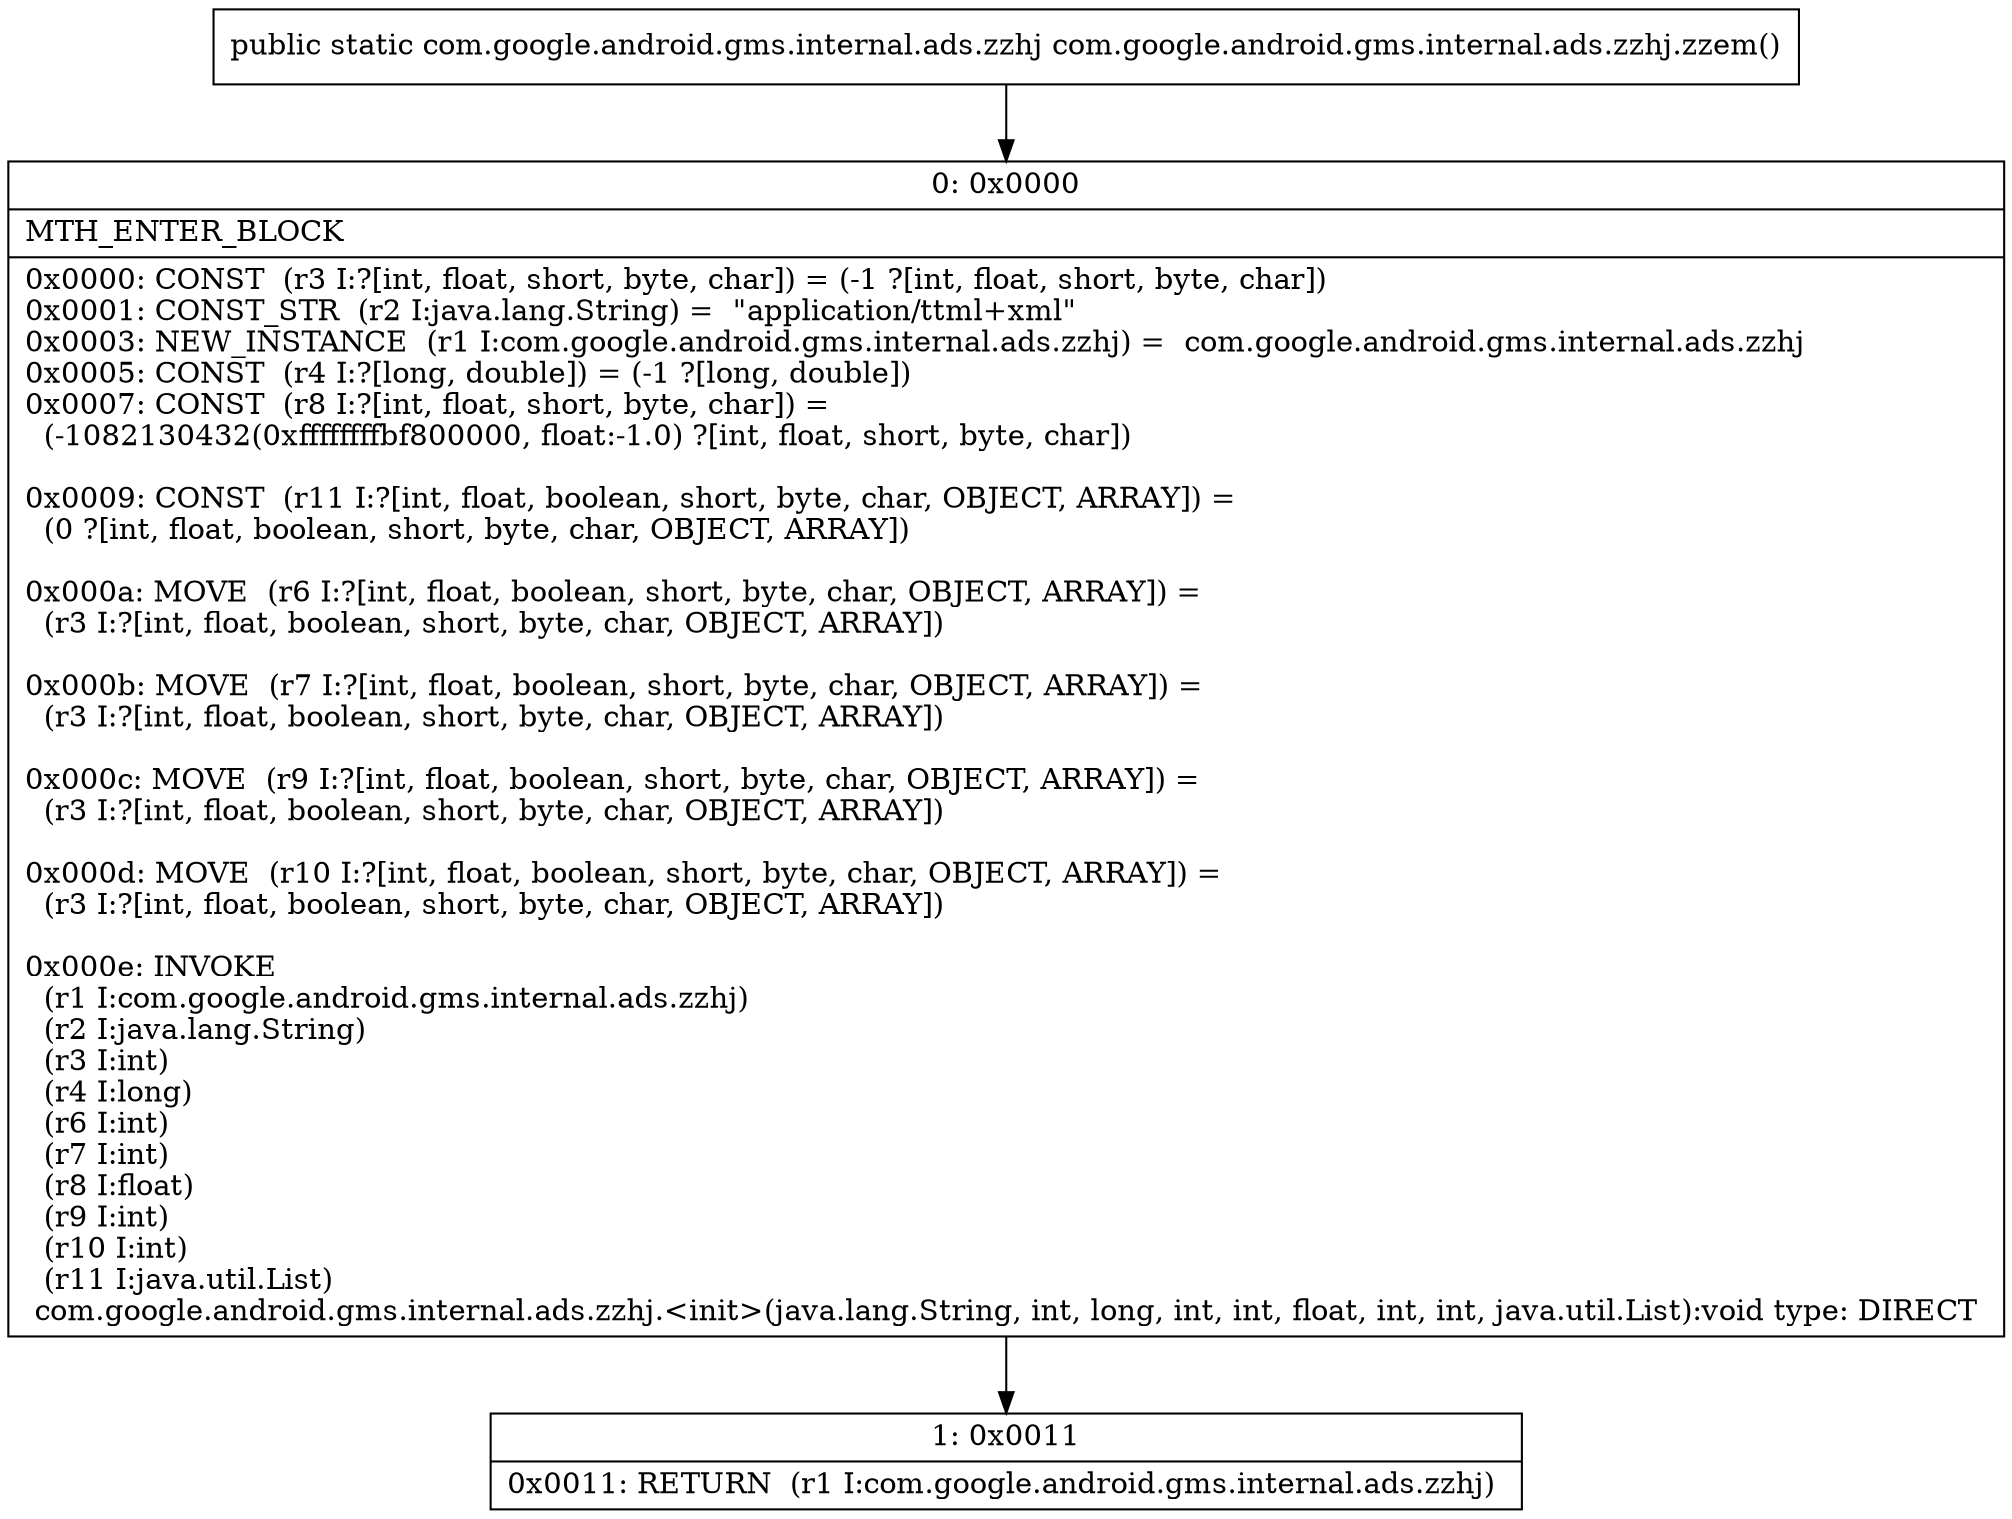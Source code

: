 digraph "CFG forcom.google.android.gms.internal.ads.zzhj.zzem()Lcom\/google\/android\/gms\/internal\/ads\/zzhj;" {
Node_0 [shape=record,label="{0\:\ 0x0000|MTH_ENTER_BLOCK\l|0x0000: CONST  (r3 I:?[int, float, short, byte, char]) = (\-1 ?[int, float, short, byte, char]) \l0x0001: CONST_STR  (r2 I:java.lang.String) =  \"application\/ttml+xml\" \l0x0003: NEW_INSTANCE  (r1 I:com.google.android.gms.internal.ads.zzhj) =  com.google.android.gms.internal.ads.zzhj \l0x0005: CONST  (r4 I:?[long, double]) = (\-1 ?[long, double]) \l0x0007: CONST  (r8 I:?[int, float, short, byte, char]) = \l  (\-1082130432(0xffffffffbf800000, float:\-1.0) ?[int, float, short, byte, char])\l \l0x0009: CONST  (r11 I:?[int, float, boolean, short, byte, char, OBJECT, ARRAY]) = \l  (0 ?[int, float, boolean, short, byte, char, OBJECT, ARRAY])\l \l0x000a: MOVE  (r6 I:?[int, float, boolean, short, byte, char, OBJECT, ARRAY]) = \l  (r3 I:?[int, float, boolean, short, byte, char, OBJECT, ARRAY])\l \l0x000b: MOVE  (r7 I:?[int, float, boolean, short, byte, char, OBJECT, ARRAY]) = \l  (r3 I:?[int, float, boolean, short, byte, char, OBJECT, ARRAY])\l \l0x000c: MOVE  (r9 I:?[int, float, boolean, short, byte, char, OBJECT, ARRAY]) = \l  (r3 I:?[int, float, boolean, short, byte, char, OBJECT, ARRAY])\l \l0x000d: MOVE  (r10 I:?[int, float, boolean, short, byte, char, OBJECT, ARRAY]) = \l  (r3 I:?[int, float, boolean, short, byte, char, OBJECT, ARRAY])\l \l0x000e: INVOKE  \l  (r1 I:com.google.android.gms.internal.ads.zzhj)\l  (r2 I:java.lang.String)\l  (r3 I:int)\l  (r4 I:long)\l  (r6 I:int)\l  (r7 I:int)\l  (r8 I:float)\l  (r9 I:int)\l  (r10 I:int)\l  (r11 I:java.util.List)\l com.google.android.gms.internal.ads.zzhj.\<init\>(java.lang.String, int, long, int, int, float, int, int, java.util.List):void type: DIRECT \l}"];
Node_1 [shape=record,label="{1\:\ 0x0011|0x0011: RETURN  (r1 I:com.google.android.gms.internal.ads.zzhj) \l}"];
MethodNode[shape=record,label="{public static com.google.android.gms.internal.ads.zzhj com.google.android.gms.internal.ads.zzhj.zzem() }"];
MethodNode -> Node_0;
Node_0 -> Node_1;
}

